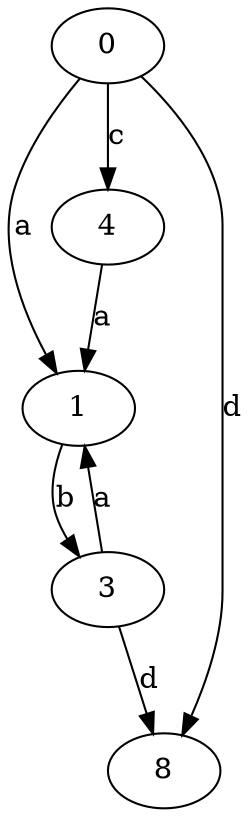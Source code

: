 strict digraph  {
0;
1;
3;
4;
8;
0 -> 1  [label=a];
0 -> 4  [label=c];
0 -> 8  [label=d];
1 -> 3  [label=b];
3 -> 1  [label=a];
3 -> 8  [label=d];
4 -> 1  [label=a];
}
